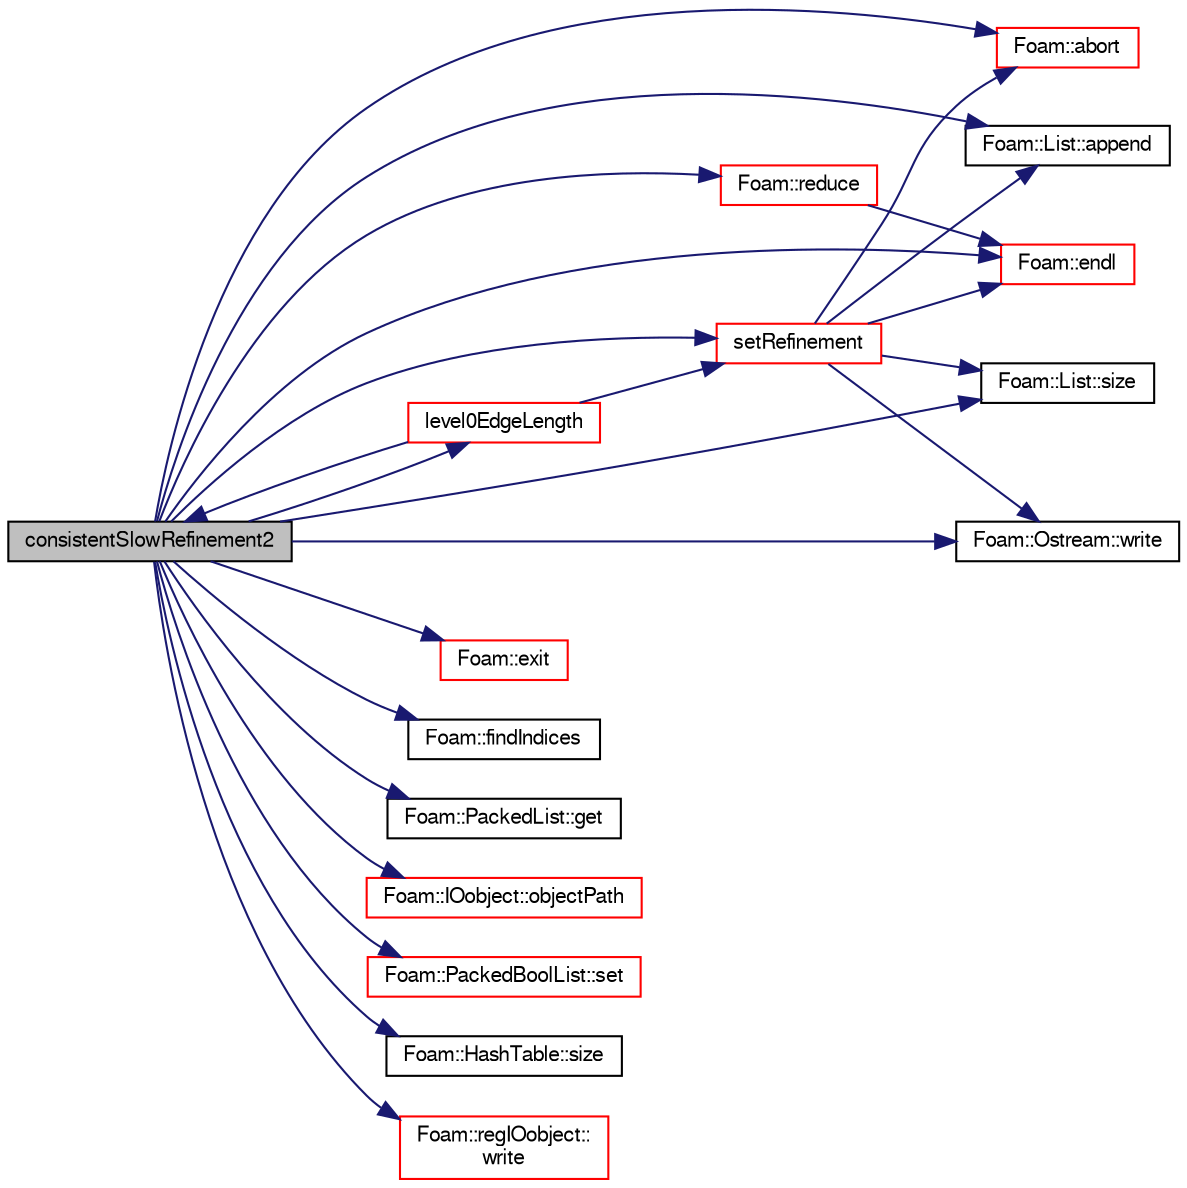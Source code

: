 digraph "consistentSlowRefinement2"
{
  bgcolor="transparent";
  edge [fontname="FreeSans",fontsize="10",labelfontname="FreeSans",labelfontsize="10"];
  node [fontname="FreeSans",fontsize="10",shape=record];
  rankdir="LR";
  Node3612 [label="consistentSlowRefinement2",height=0.2,width=0.4,color="black", fillcolor="grey75", style="filled", fontcolor="black"];
  Node3612 -> Node3613 [color="midnightblue",fontsize="10",style="solid",fontname="FreeSans"];
  Node3613 [label="Foam::abort",height=0.2,width=0.4,color="red",URL="$a21124.html#a447107a607d03e417307c203fa5fb44b"];
  Node3612 -> Node3656 [color="midnightblue",fontsize="10",style="solid",fontname="FreeSans"];
  Node3656 [label="Foam::List::append",height=0.2,width=0.4,color="black",URL="$a25694.html#a399dd2bf0d9a32016717dc90126f016b",tooltip="Append an element at the end of the list. "];
  Node3612 -> Node3621 [color="midnightblue",fontsize="10",style="solid",fontname="FreeSans"];
  Node3621 [label="Foam::endl",height=0.2,width=0.4,color="red",URL="$a21124.html#a2db8fe02a0d3909e9351bb4275b23ce4",tooltip="Add newline and flush stream. "];
  Node3612 -> Node3657 [color="midnightblue",fontsize="10",style="solid",fontname="FreeSans"];
  Node3657 [label="Foam::exit",height=0.2,width=0.4,color="red",URL="$a21124.html#a06ca7250d8e89caf05243ec094843642"];
  Node3612 -> Node3661 [color="midnightblue",fontsize="10",style="solid",fontname="FreeSans"];
  Node3661 [label="Foam::findIndices",height=0.2,width=0.4,color="black",URL="$a21124.html#a397299eb3cd05ecb81797e7109e2f0b9",tooltip="Find all occurences of given element. Linear search. "];
  Node3612 -> Node3662 [color="midnightblue",fontsize="10",style="solid",fontname="FreeSans"];
  Node3662 [label="Foam::PackedList::get",height=0.2,width=0.4,color="black",URL="$a25938.html#a7765dcc7956af47317165c107001b59c",tooltip="Get value at index I. "];
  Node3612 -> Node3663 [color="midnightblue",fontsize="10",style="solid",fontname="FreeSans"];
  Node3663 [label="level0EdgeLength",height=0.2,width=0.4,color="red",URL="$a21654.html#a5038ef57fdb5e24db3472bc037c5a270",tooltip="Typical edge length between unrefined points. "];
  Node3663 -> Node3612 [color="midnightblue",fontsize="10",style="solid",fontname="FreeSans"];
  Node3663 -> Node4201 [color="midnightblue",fontsize="10",style="solid",fontname="FreeSans"];
  Node4201 [label="setRefinement",height=0.2,width=0.4,color="red",URL="$a21654.html#a59cb8a999be096950b6cc4f7c457426b",tooltip="Insert refinement. All selected cells will be split into 8. "];
  Node4201 -> Node3621 [color="midnightblue",fontsize="10",style="solid",fontname="FreeSans"];
  Node4201 -> Node3665 [color="midnightblue",fontsize="10",style="solid",fontname="FreeSans"];
  Node3665 [label="Foam::List::size",height=0.2,width=0.4,color="black",URL="$a25694.html#a8a5f6fa29bd4b500caf186f60245b384",tooltip="Override size to be inconsistent with allocated storage. "];
  Node4201 -> Node3856 [color="midnightblue",fontsize="10",style="solid",fontname="FreeSans"];
  Node3856 [label="Foam::Ostream::write",height=0.2,width=0.4,color="black",URL="$a26238.html#a81a19ad9e4098b4701cc8bab9a59d78b",tooltip="Write next token to stream. "];
  Node4201 -> Node3613 [color="midnightblue",fontsize="10",style="solid",fontname="FreeSans"];
  Node4201 -> Node3656 [color="midnightblue",fontsize="10",style="solid",fontname="FreeSans"];
  Node3612 -> Node4028 [color="midnightblue",fontsize="10",style="solid",fontname="FreeSans"];
  Node4028 [label="Foam::IOobject::objectPath",height=0.2,width=0.4,color="red",URL="$a26142.html#a3a7ece5c1251c6be1f7812d4dba5fb7a",tooltip="Return complete path + object name. "];
  Node3612 -> Node3711 [color="midnightblue",fontsize="10",style="solid",fontname="FreeSans"];
  Node3711 [label="Foam::reduce",height=0.2,width=0.4,color="red",URL="$a21124.html#a7ffd6af4acc2eb9ba72ee296b5ecda23"];
  Node3711 -> Node3621 [color="midnightblue",fontsize="10",style="solid",fontname="FreeSans"];
  Node3612 -> Node4022 [color="midnightblue",fontsize="10",style="solid",fontname="FreeSans"];
  Node4022 [label="Foam::PackedBoolList::set",height=0.2,width=0.4,color="red",URL="$a25934.html#a0c010317ff4eff942a58dd385245119d",tooltip="Set specified bits. "];
  Node3612 -> Node4201 [color="midnightblue",fontsize="10",style="solid",fontname="FreeSans"];
  Node3612 -> Node3665 [color="midnightblue",fontsize="10",style="solid",fontname="FreeSans"];
  Node3612 -> Node3741 [color="midnightblue",fontsize="10",style="solid",fontname="FreeSans"];
  Node3741 [label="Foam::HashTable::size",height=0.2,width=0.4,color="black",URL="$a25702.html#a47b3bf30da1eb3ab8076b5fbe00e0494",tooltip="Return number of elements in table. "];
  Node3612 -> Node3856 [color="midnightblue",fontsize="10",style="solid",fontname="FreeSans"];
  Node3612 -> Node3978 [color="midnightblue",fontsize="10",style="solid",fontname="FreeSans"];
  Node3978 [label="Foam::regIOobject::\lwrite",height=0.2,width=0.4,color="red",URL="$a26334.html#ad48b7b943e88478c15879659cce7aebc",tooltip="Write using setting from DB. "];
}
